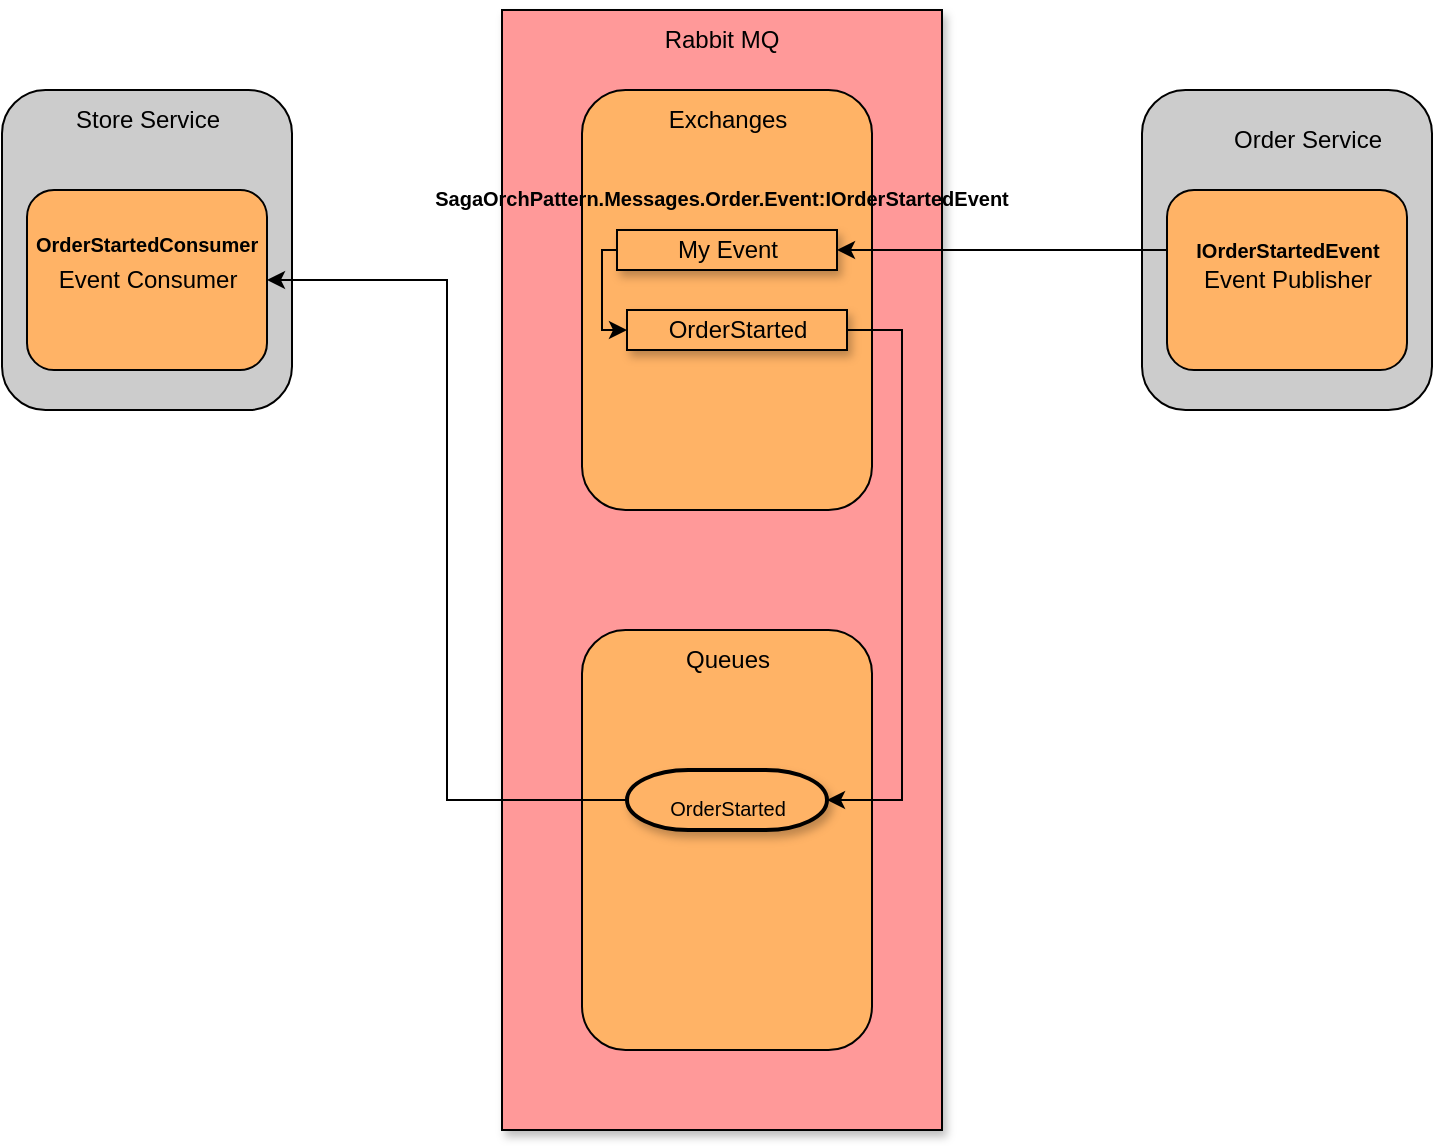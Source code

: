 <mxfile version="16.1.0" type="github" pages="3">
  <diagram id="looHLvmH4of6g9wz6U7v" name="MicroService Communication">
    <mxGraphModel dx="1422" dy="772" grid="1" gridSize="10" guides="1" tooltips="1" connect="1" arrows="1" fold="1" page="1" pageScale="1" pageWidth="850" pageHeight="1100" math="0" shadow="0">
      <root>
        <mxCell id="0" />
        <mxCell id="1" parent="0" />
        <mxCell id="Pk-ALImlogpxim43Prh5-26" value="" style="rounded=0;whiteSpace=wrap;html=1;shadow=1;fontColor=none;fillColor=#FF9999;" parent="1" vertex="1">
          <mxGeometry x="330" y="10" width="220" height="560" as="geometry" />
        </mxCell>
        <mxCell id="Pk-ALImlogpxim43Prh5-1" value="" style="rounded=1;whiteSpace=wrap;html=1;fillColor=#FFB366;" parent="1" vertex="1">
          <mxGeometry x="370" y="320" width="145" height="210" as="geometry" />
        </mxCell>
        <mxCell id="Pk-ALImlogpxim43Prh5-2" value="" style="rounded=1;whiteSpace=wrap;html=1;fillColor=#FFB366;" parent="1" vertex="1">
          <mxGeometry x="370" y="50" width="145" height="210" as="geometry" />
        </mxCell>
        <mxCell id="Pk-ALImlogpxim43Prh5-4" value="" style="rounded=1;whiteSpace=wrap;html=1;fillColor=#CCCCCC;" parent="1" vertex="1">
          <mxGeometry x="80" y="50" width="145" height="160" as="geometry" />
        </mxCell>
        <mxCell id="Pk-ALImlogpxim43Prh5-5" value="Event Consumer" style="rounded=1;whiteSpace=wrap;html=1;fillColor=#FFB366;" parent="1" vertex="1">
          <mxGeometry x="92.5" y="100" width="120" height="90" as="geometry" />
        </mxCell>
        <mxCell id="Pk-ALImlogpxim43Prh5-6" value="Store Service" style="text;html=1;strokeColor=none;fillColor=none;align=center;verticalAlign=middle;whiteSpace=wrap;rounded=0;fontColor=none;" parent="1" vertex="1">
          <mxGeometry x="113.75" y="50" width="77.5" height="30" as="geometry" />
        </mxCell>
        <mxCell id="Pk-ALImlogpxim43Prh5-17" style="edgeStyle=orthogonalEdgeStyle;rounded=0;orthogonalLoop=1;jettySize=auto;html=1;entryX=0;entryY=0.5;entryDx=0;entryDy=0;fontColor=none;exitX=0;exitY=0.5;exitDx=0;exitDy=0;" parent="1" source="Pk-ALImlogpxim43Prh5-7" target="Pk-ALImlogpxim43Prh5-8" edge="1">
          <mxGeometry relative="1" as="geometry">
            <Array as="points">
              <mxPoint x="380" y="130" />
              <mxPoint x="380" y="170" />
            </Array>
          </mxGeometry>
        </mxCell>
        <mxCell id="Pk-ALImlogpxim43Prh5-7" value="My Event" style="rounded=0;whiteSpace=wrap;html=1;fontColor=none;fillColor=#FFB366;shadow=1;" parent="1" vertex="1">
          <mxGeometry x="387.5" y="120" width="110" height="20" as="geometry" />
        </mxCell>
        <mxCell id="Pk-ALImlogpxim43Prh5-19" style="edgeStyle=orthogonalEdgeStyle;rounded=0;orthogonalLoop=1;jettySize=auto;html=1;exitX=1;exitY=0.5;exitDx=0;exitDy=0;entryX=1;entryY=0.5;entryDx=0;entryDy=0;entryPerimeter=0;fontColor=none;" parent="1" source="Pk-ALImlogpxim43Prh5-8" target="Pk-ALImlogpxim43Prh5-13" edge="1">
          <mxGeometry relative="1" as="geometry">
            <Array as="points">
              <mxPoint x="530" y="170" />
              <mxPoint x="530" y="405" />
            </Array>
          </mxGeometry>
        </mxCell>
        <mxCell id="Pk-ALImlogpxim43Prh5-8" value="OrderStarted" style="rounded=0;whiteSpace=wrap;html=1;fontColor=none;fillColor=#FFB366;shadow=1;" parent="1" vertex="1">
          <mxGeometry x="392.5" y="160" width="110" height="20" as="geometry" />
        </mxCell>
        <mxCell id="Pk-ALImlogpxim43Prh5-21" style="edgeStyle=orthogonalEdgeStyle;rounded=0;orthogonalLoop=1;jettySize=auto;html=1;exitX=0;exitY=0.5;exitDx=0;exitDy=0;exitPerimeter=0;entryX=1;entryY=0.5;entryDx=0;entryDy=0;fontColor=none;" parent="1" source="Pk-ALImlogpxim43Prh5-13" target="Pk-ALImlogpxim43Prh5-5" edge="1">
          <mxGeometry relative="1" as="geometry" />
        </mxCell>
        <mxCell id="Pk-ALImlogpxim43Prh5-13" value="&lt;h1&gt;&lt;font style=&quot;font-size: 10px&quot;&gt;&lt;span style=&quot;font-weight: normal&quot;&gt;OrderStarted&lt;/span&gt;&lt;/font&gt;&lt;/h1&gt;" style="strokeWidth=2;html=1;shape=mxgraph.flowchart.terminator;whiteSpace=wrap;shadow=1;fontColor=none;fillColor=#FFB366;" parent="1" vertex="1">
          <mxGeometry x="392.5" y="390" width="100" height="30" as="geometry" />
        </mxCell>
        <mxCell id="Pk-ALImlogpxim43Prh5-14" value="" style="rounded=1;whiteSpace=wrap;html=1;fillColor=#CCCCCC;" parent="1" vertex="1">
          <mxGeometry x="650" y="50" width="145" height="160" as="geometry" />
        </mxCell>
        <mxCell id="Pk-ALImlogpxim43Prh5-18" style="edgeStyle=orthogonalEdgeStyle;rounded=0;orthogonalLoop=1;jettySize=auto;html=1;entryX=1;entryY=0.5;entryDx=0;entryDy=0;fontColor=none;" parent="1" source="Pk-ALImlogpxim43Prh5-15" target="Pk-ALImlogpxim43Prh5-7" edge="1">
          <mxGeometry relative="1" as="geometry">
            <Array as="points">
              <mxPoint x="620" y="130" />
              <mxPoint x="620" y="130" />
            </Array>
          </mxGeometry>
        </mxCell>
        <mxCell id="Pk-ALImlogpxim43Prh5-15" value="Event Publisher" style="rounded=1;whiteSpace=wrap;html=1;fillColor=#FFB366;" parent="1" vertex="1">
          <mxGeometry x="662.5" y="100" width="120" height="90" as="geometry" />
        </mxCell>
        <mxCell id="Pk-ALImlogpxim43Prh5-16" value="Exchanges" style="text;html=1;strokeColor=none;fillColor=none;align=center;verticalAlign=middle;whiteSpace=wrap;rounded=0;fontColor=none;" parent="1" vertex="1">
          <mxGeometry x="403.75" y="50" width="77.5" height="30" as="geometry" />
        </mxCell>
        <mxCell id="Pk-ALImlogpxim43Prh5-22" value="Order Service" style="text;html=1;strokeColor=none;fillColor=none;align=center;verticalAlign=middle;whiteSpace=wrap;rounded=0;fontColor=none;" parent="1" vertex="1">
          <mxGeometry x="693.75" y="60" width="77.5" height="30" as="geometry" />
        </mxCell>
        <mxCell id="Pk-ALImlogpxim43Prh5-23" value="Queues" style="text;html=1;strokeColor=none;fillColor=none;align=center;verticalAlign=middle;whiteSpace=wrap;rounded=0;fontColor=none;" parent="1" vertex="1">
          <mxGeometry x="403.75" y="320" width="77.5" height="30" as="geometry" />
        </mxCell>
        <mxCell id="Pk-ALImlogpxim43Prh5-27" value="Rabbit MQ" style="text;html=1;strokeColor=none;fillColor=none;align=center;verticalAlign=middle;whiteSpace=wrap;rounded=0;fontColor=none;" parent="1" vertex="1">
          <mxGeometry x="401.25" y="10" width="77.5" height="30" as="geometry" />
        </mxCell>
        <mxCell id="9nKDJbgi68WABUrzLCHh-8" value="&lt;h1 style=&quot;font-size: 10px&quot;&gt;&lt;font style=&quot;font-size: 10px&quot;&gt;&lt;b&gt;IOrderStartedEvent&lt;/b&gt;&lt;/font&gt;&lt;/h1&gt;" style="text;html=1;strokeColor=none;fillColor=none;align=center;verticalAlign=middle;whiteSpace=wrap;rounded=0;fontSize=10;" vertex="1" parent="1">
          <mxGeometry x="692.5" y="115" width="60" height="30" as="geometry" />
        </mxCell>
        <mxCell id="9nKDJbgi68WABUrzLCHh-9" value="&lt;h1&gt;&lt;b style=&quot;font-size: 10px&quot;&gt;SagaOrchPattern.Messages.Order.Event:IOrderStartedEvent&lt;/b&gt;&lt;/h1&gt;" style="text;html=1;strokeColor=none;fillColor=none;align=center;verticalAlign=middle;whiteSpace=wrap;rounded=0;fontSize=10;" vertex="1" parent="1">
          <mxGeometry x="410" y="85" width="60" height="30" as="geometry" />
        </mxCell>
        <mxCell id="9nKDJbgi68WABUrzLCHh-16" value="OrderStartedConsumer" style="text;whiteSpace=wrap;html=1;fontSize=10;fontStyle=1" vertex="1" parent="1">
          <mxGeometry x="95" y="115" width="130" height="30" as="geometry" />
        </mxCell>
      </root>
    </mxGraphModel>
  </diagram>
  <diagram id="GOJEXVu1jO0EcAWjzxBs" name="Messages WorkFlow">
    <mxGraphModel dx="2031" dy="1103" grid="1" gridSize="10" guides="1" tooltips="1" connect="1" arrows="1" fold="1" page="1" pageScale="1" pageWidth="850" pageHeight="1100" math="0" shadow="0">
      <root>
        <mxCell id="8gC5ynr38sQaXRPxjPq8-0" />
        <mxCell id="8gC5ynr38sQaXRPxjPq8-1" parent="8gC5ynr38sQaXRPxjPq8-0" />
        <mxCell id="8gC5ynr38sQaXRPxjPq8-3" value="" style="shape=umlLifeline;participant=umlActor;perimeter=lifelinePerimeter;whiteSpace=wrap;html=1;container=1;collapsible=0;recursiveResize=0;verticalAlign=top;spacingTop=36;outlineConnect=0;" vertex="1" parent="8gC5ynr38sQaXRPxjPq8-1">
          <mxGeometry x="50" y="50" width="20" height="600" as="geometry" />
        </mxCell>
        <mxCell id="8gC5ynr38sQaXRPxjPq8-10" value="Order" style="shape=umlLifeline;perimeter=lifelinePerimeter;whiteSpace=wrap;html=1;container=1;collapsible=0;recursiveResize=0;outlineConnect=0;" vertex="1" parent="8gC5ynr38sQaXRPxjPq8-1">
          <mxGeometry x="190" y="50" width="100" height="590" as="geometry" />
        </mxCell>
        <mxCell id="8gC5ynr38sQaXRPxjPq8-15" value="" style="html=1;points=[];perimeter=orthogonalPerimeter;" vertex="1" parent="8gC5ynr38sQaXRPxjPq8-10">
          <mxGeometry x="45" y="90" width="10" height="130" as="geometry" />
        </mxCell>
        <mxCell id="8gC5ynr38sQaXRPxjPq8-16" value="Publish OrderStarted Event" style="html=1;verticalAlign=bottom;endArrow=block;rounded=0;" edge="1" parent="8gC5ynr38sQaXRPxjPq8-10" target="8gC5ynr38sQaXRPxjPq8-11">
          <mxGeometry width="80" relative="1" as="geometry">
            <mxPoint x="55" y="200" as="sourcePoint" />
            <mxPoint x="135" y="200" as="targetPoint" />
          </mxGeometry>
        </mxCell>
        <mxCell id="8gC5ynr38sQaXRPxjPq8-19" value="return" style="html=1;verticalAlign=bottom;endArrow=open;dashed=1;endSize=8;rounded=0;" edge="1" parent="8gC5ynr38sQaXRPxjPq8-10" target="8gC5ynr38sQaXRPxjPq8-3">
          <mxGeometry relative="1" as="geometry">
            <mxPoint x="55" y="220" as="sourcePoint" />
            <mxPoint x="-25" y="220" as="targetPoint" />
          </mxGeometry>
        </mxCell>
        <mxCell id="8gC5ynr38sQaXRPxjPq8-11" value="Message Broker" style="shape=umlLifeline;perimeter=lifelinePerimeter;whiteSpace=wrap;html=1;container=1;collapsible=0;recursiveResize=0;outlineConnect=0;" vertex="1" parent="8gC5ynr38sQaXRPxjPq8-1">
          <mxGeometry x="390" y="50" width="100" height="590" as="geometry" />
        </mxCell>
        <mxCell id="8gC5ynr38sQaXRPxjPq8-17" value="" style="html=1;points=[];perimeter=orthogonalPerimeter;" vertex="1" parent="8gC5ynr38sQaXRPxjPq8-11">
          <mxGeometry x="45" y="200" width="10" height="80" as="geometry" />
        </mxCell>
        <mxCell id="8gC5ynr38sQaXRPxjPq8-18" value="OrderStarted Event Handler" style="html=1;verticalAlign=bottom;endArrow=block;rounded=0;" edge="1" parent="8gC5ynr38sQaXRPxjPq8-11" target="8gC5ynr38sQaXRPxjPq8-12">
          <mxGeometry width="80" relative="1" as="geometry">
            <mxPoint x="45" y="280" as="sourcePoint" />
            <mxPoint x="125" y="280" as="targetPoint" />
          </mxGeometry>
        </mxCell>
        <mxCell id="8gC5ynr38sQaXRPxjPq8-12" value="Cart" style="shape=umlLifeline;perimeter=lifelinePerimeter;whiteSpace=wrap;html=1;container=1;collapsible=0;recursiveResize=0;outlineConnect=0;" vertex="1" parent="8gC5ynr38sQaXRPxjPq8-1">
          <mxGeometry x="600" y="50" width="100" height="590" as="geometry" />
        </mxCell>
        <mxCell id="8gC5ynr38sQaXRPxjPq8-20" value="" style="html=1;points=[];perimeter=orthogonalPerimeter;" vertex="1" parent="8gC5ynr38sQaXRPxjPq8-12">
          <mxGeometry x="45" y="280" width="10" height="80" as="geometry" />
        </mxCell>
        <mxCell id="8gC5ynr38sQaXRPxjPq8-14" value="Place an order" style="html=1;verticalAlign=bottom;endArrow=block;rounded=0;" edge="1" parent="8gC5ynr38sQaXRPxjPq8-1" source="8gC5ynr38sQaXRPxjPq8-3" target="8gC5ynr38sQaXRPxjPq8-10">
          <mxGeometry width="80" relative="1" as="geometry">
            <mxPoint x="110" y="190" as="sourcePoint" />
            <mxPoint x="190" y="190" as="targetPoint" />
            <Array as="points">
              <mxPoint x="190" y="140" />
            </Array>
          </mxGeometry>
        </mxCell>
      </root>
    </mxGraphModel>
  </diagram>
  <diagram id="BW026bvv_9iXwt7VmEVy" name="Messaging Way">
    <mxGraphModel dx="1422" dy="772" grid="1" gridSize="10" guides="1" tooltips="1" connect="1" arrows="1" fold="1" page="1" pageScale="1" pageWidth="850" pageHeight="1100" math="0" shadow="0">
      <root>
        <mxCell id="6dB93HfwqEA7H5SlB57D-0" />
        <mxCell id="6dB93HfwqEA7H5SlB57D-1" parent="6dB93HfwqEA7H5SlB57D-0" />
        <mxCell id="UoK_0LHCd5a8KE9CfgS--16" value="" style="rounded=1;whiteSpace=wrap;html=1;fontSize=10;" vertex="1" parent="6dB93HfwqEA7H5SlB57D-1">
          <mxGeometry x="480" y="90" width="350" height="500" as="geometry" />
        </mxCell>
        <mxCell id="UoK_0LHCd5a8KE9CfgS--42" value="" style="rounded=0;whiteSpace=wrap;html=1;fontSize=10;fillColor=#CCCCFF;" vertex="1" parent="6dB93HfwqEA7H5SlB57D-1">
          <mxGeometry x="492" y="158.25" width="128" height="381.75" as="geometry" />
        </mxCell>
        <mxCell id="6dB93HfwqEA7H5SlB57D-2" value="" style="rounded=1;whiteSpace=wrap;html=1;fillColor=#CCCCCC;" vertex="1" parent="6dB93HfwqEA7H5SlB57D-1">
          <mxGeometry x="660" y="130" width="145" height="160" as="geometry" />
        </mxCell>
        <mxCell id="UoK_0LHCd5a8KE9CfgS--4" style="edgeStyle=orthogonalEdgeStyle;rounded=0;orthogonalLoop=1;jettySize=auto;html=1;exitX=0;exitY=0.5;exitDx=0;exitDy=0;entryX=1;entryY=0.75;entryDx=0;entryDy=0;fontSize=10;" edge="1" parent="6dB93HfwqEA7H5SlB57D-1" source="6dB93HfwqEA7H5SlB57D-3" target="UoK_0LHCd5a8KE9CfgS--0">
          <mxGeometry relative="1" as="geometry" />
        </mxCell>
        <mxCell id="6dB93HfwqEA7H5SlB57D-3" value="Event Publisher" style="rounded=1;whiteSpace=wrap;html=1;fillColor=#FFB366;" vertex="1" parent="6dB93HfwqEA7H5SlB57D-1">
          <mxGeometry x="672.5" y="180" width="120" height="90" as="geometry" />
        </mxCell>
        <mxCell id="6dB93HfwqEA7H5SlB57D-4" value="Order Service" style="text;html=1;strokeColor=none;fillColor=none;align=center;verticalAlign=middle;whiteSpace=wrap;rounded=0;fontColor=none;" vertex="1" parent="6dB93HfwqEA7H5SlB57D-1">
          <mxGeometry x="693.75" y="140" width="77.5" height="30" as="geometry" />
        </mxCell>
        <mxCell id="H1FoT2ikICuvgEepx1w1-0" value="" style="rounded=1;whiteSpace=wrap;html=1;fillColor=#CCCCCC;" vertex="1" parent="6dB93HfwqEA7H5SlB57D-1">
          <mxGeometry x="670" y="390" width="145" height="160" as="geometry" />
        </mxCell>
        <mxCell id="H1FoT2ikICuvgEepx1w1-1" value="Event Consumer" style="rounded=1;whiteSpace=wrap;html=1;fillColor=#FFB366;" vertex="1" parent="6dB93HfwqEA7H5SlB57D-1">
          <mxGeometry x="682.5" y="440" width="120" height="90" as="geometry" />
        </mxCell>
        <mxCell id="H1FoT2ikICuvgEepx1w1-2" value="Store Service" style="text;html=1;strokeColor=none;fillColor=none;align=center;verticalAlign=middle;whiteSpace=wrap;rounded=0;fontColor=none;" vertex="1" parent="6dB93HfwqEA7H5SlB57D-1">
          <mxGeometry x="703.75" y="390" width="77.5" height="30" as="geometry" />
        </mxCell>
        <mxCell id="UoK_0LHCd5a8KE9CfgS--19" style="edgeStyle=orthogonalEdgeStyle;rounded=0;orthogonalLoop=1;jettySize=auto;html=1;exitX=0.5;exitY=1;exitDx=0;exitDy=0;fontSize=10;" edge="1" parent="6dB93HfwqEA7H5SlB57D-1" source="UoK_0LHCd5a8KE9CfgS--0" target="UoK_0LHCd5a8KE9CfgS--9">
          <mxGeometry relative="1" as="geometry" />
        </mxCell>
        <mxCell id="UoK_0LHCd5a8KE9CfgS--0" value="Exchange" style="rounded=0;whiteSpace=wrap;html=1;fontColor=none;fillColor=#FFB366;shadow=1;" vertex="1" parent="6dB93HfwqEA7H5SlB57D-1">
          <mxGeometry x="497" y="210" width="110" height="20" as="geometry" />
        </mxCell>
        <mxCell id="UoK_0LHCd5a8KE9CfgS--2" value="" style="html=1;verticalLabelPosition=bottom;align=center;labelBackgroundColor=#ffffff;verticalAlign=top;strokeWidth=2;strokeColor=#0080F0;shadow=0;dashed=0;shape=mxgraph.ios7.icons.mail;fontSize=10;" vertex="1" parent="6dB93HfwqEA7H5SlB57D-1">
          <mxGeometry x="625" y="201.75" width="30" height="16.5" as="geometry" />
        </mxCell>
        <mxCell id="UoK_0LHCd5a8KE9CfgS--5" value="" style="sketch=0;pointerEvents=1;shadow=0;dashed=0;html=1;strokeColor=none;fillColor=#505050;labelPosition=center;verticalLabelPosition=bottom;verticalAlign=top;outlineConnect=0;align=center;shape=mxgraph.office.communications.personal_archive_mailbox;fontSize=10;" vertex="1" parent="6dB93HfwqEA7H5SlB57D-1">
          <mxGeometry x="522.5" y="450" width="59" height="58" as="geometry" />
        </mxCell>
        <mxCell id="UoK_0LHCd5a8KE9CfgS--17" style="edgeStyle=orthogonalEdgeStyle;rounded=0;orthogonalLoop=1;jettySize=auto;html=1;exitX=1;exitY=0.75;exitDx=0;exitDy=0;fontSize=10;" edge="1" parent="6dB93HfwqEA7H5SlB57D-1" source="UoK_0LHCd5a8KE9CfgS--6" target="H1FoT2ikICuvgEepx1w1-1">
          <mxGeometry relative="1" as="geometry" />
        </mxCell>
        <mxCell id="UoK_0LHCd5a8KE9CfgS--6" value="Queue" style="rounded=0;whiteSpace=wrap;html=1;fontColor=none;fillColor=#FFB366;shadow=1;" vertex="1" parent="6dB93HfwqEA7H5SlB57D-1">
          <mxGeometry x="497" y="508" width="110" height="20" as="geometry" />
        </mxCell>
        <mxCell id="UoK_0LHCd5a8KE9CfgS--15" style="edgeStyle=orthogonalEdgeStyle;rounded=0;orthogonalLoop=1;jettySize=auto;html=1;exitX=0.5;exitY=1;exitDx=0;exitDy=0;fontSize=10;" edge="1" parent="6dB93HfwqEA7H5SlB57D-1" source="UoK_0LHCd5a8KE9CfgS--9" target="UoK_0LHCd5a8KE9CfgS--5">
          <mxGeometry relative="1" as="geometry" />
        </mxCell>
        <mxCell id="UoK_0LHCd5a8KE9CfgS--9" value="Exchange" style="rounded=0;whiteSpace=wrap;html=1;fontColor=none;fillColor=#FFB366;shadow=1;" vertex="1" parent="6dB93HfwqEA7H5SlB57D-1">
          <mxGeometry x="497" y="400" width="110" height="20" as="geometry" />
        </mxCell>
        <mxCell id="UoK_0LHCd5a8KE9CfgS--20" value="" style="rounded=1;whiteSpace=wrap;html=1;fontSize=10;" vertex="1" parent="6dB93HfwqEA7H5SlB57D-1">
          <mxGeometry x="40" y="90" width="350" height="500" as="geometry" />
        </mxCell>
        <mxCell id="UoK_0LHCd5a8KE9CfgS--21" value="" style="rounded=1;whiteSpace=wrap;html=1;fillColor=#CCCCCC;" vertex="1" parent="6dB93HfwqEA7H5SlB57D-1">
          <mxGeometry x="220" y="130" width="145" height="160" as="geometry" />
        </mxCell>
        <mxCell id="UoK_0LHCd5a8KE9CfgS--41" value="" style="rounded=0;whiteSpace=wrap;html=1;fontSize=10;fillColor=#CCCCFF;" vertex="1" parent="6dB93HfwqEA7H5SlB57D-1">
          <mxGeometry x="52" y="158.25" width="128" height="381.75" as="geometry" />
        </mxCell>
        <mxCell id="UoK_0LHCd5a8KE9CfgS--22" style="edgeStyle=orthogonalEdgeStyle;rounded=0;orthogonalLoop=1;jettySize=auto;html=1;exitX=0;exitY=0.5;exitDx=0;exitDy=0;entryX=1;entryY=0.75;entryDx=0;entryDy=0;fontSize=10;" edge="1" parent="6dB93HfwqEA7H5SlB57D-1" source="UoK_0LHCd5a8KE9CfgS--23" target="UoK_0LHCd5a8KE9CfgS--29">
          <mxGeometry relative="1" as="geometry" />
        </mxCell>
        <mxCell id="UoK_0LHCd5a8KE9CfgS--23" value="Event Publisher" style="rounded=1;whiteSpace=wrap;html=1;fillColor=#FFB366;" vertex="1" parent="6dB93HfwqEA7H5SlB57D-1">
          <mxGeometry x="232.5" y="180" width="120" height="90" as="geometry" />
        </mxCell>
        <mxCell id="UoK_0LHCd5a8KE9CfgS--24" value="Order Service" style="text;html=1;strokeColor=none;fillColor=none;align=center;verticalAlign=middle;whiteSpace=wrap;rounded=0;fontColor=none;" vertex="1" parent="6dB93HfwqEA7H5SlB57D-1">
          <mxGeometry x="253.75" y="140" width="77.5" height="30" as="geometry" />
        </mxCell>
        <mxCell id="UoK_0LHCd5a8KE9CfgS--25" value="" style="rounded=1;whiteSpace=wrap;html=1;fillColor=#CCCCCC;" vertex="1" parent="6dB93HfwqEA7H5SlB57D-1">
          <mxGeometry x="230" y="390" width="145" height="160" as="geometry" />
        </mxCell>
        <mxCell id="UoK_0LHCd5a8KE9CfgS--26" value="Event Consumer" style="rounded=1;whiteSpace=wrap;html=1;fillColor=#FFB366;" vertex="1" parent="6dB93HfwqEA7H5SlB57D-1">
          <mxGeometry x="242.5" y="440" width="120" height="90" as="geometry" />
        </mxCell>
        <mxCell id="UoK_0LHCd5a8KE9CfgS--27" value="Store Service" style="text;html=1;strokeColor=none;fillColor=none;align=center;verticalAlign=middle;whiteSpace=wrap;rounded=0;fontColor=none;" vertex="1" parent="6dB93HfwqEA7H5SlB57D-1">
          <mxGeometry x="263.75" y="390" width="77.5" height="30" as="geometry" />
        </mxCell>
        <mxCell id="UoK_0LHCd5a8KE9CfgS--38" style="edgeStyle=orthogonalEdgeStyle;rounded=0;orthogonalLoop=1;jettySize=auto;html=1;exitX=0.5;exitY=1;exitDx=0;exitDy=0;fontSize=10;" edge="1" parent="6dB93HfwqEA7H5SlB57D-1" source="UoK_0LHCd5a8KE9CfgS--29" target="UoK_0LHCd5a8KE9CfgS--31">
          <mxGeometry relative="1" as="geometry" />
        </mxCell>
        <mxCell id="UoK_0LHCd5a8KE9CfgS--29" value="Exchange" style="rounded=0;whiteSpace=wrap;html=1;fontColor=none;fillColor=#FFB366;shadow=1;" vertex="1" parent="6dB93HfwqEA7H5SlB57D-1">
          <mxGeometry x="57" y="210" width="110" height="20" as="geometry" />
        </mxCell>
        <mxCell id="UoK_0LHCd5a8KE9CfgS--30" value="" style="html=1;verticalLabelPosition=bottom;align=center;labelBackgroundColor=#ffffff;verticalAlign=top;strokeWidth=2;strokeColor=#0080F0;shadow=0;dashed=0;shape=mxgraph.ios7.icons.mail;fontSize=10;" vertex="1" parent="6dB93HfwqEA7H5SlB57D-1">
          <mxGeometry x="187" y="201.75" width="30" height="16.5" as="geometry" />
        </mxCell>
        <mxCell id="UoK_0LHCd5a8KE9CfgS--31" value="" style="sketch=0;pointerEvents=1;shadow=0;dashed=0;html=1;strokeColor=none;fillColor=#505050;labelPosition=center;verticalLabelPosition=bottom;verticalAlign=top;outlineConnect=0;align=center;shape=mxgraph.office.communications.personal_archive_mailbox;fontSize=10;" vertex="1" parent="6dB93HfwqEA7H5SlB57D-1">
          <mxGeometry x="82.5" y="450" width="59" height="58" as="geometry" />
        </mxCell>
        <mxCell id="UoK_0LHCd5a8KE9CfgS--32" style="edgeStyle=orthogonalEdgeStyle;rounded=0;orthogonalLoop=1;jettySize=auto;html=1;exitX=1;exitY=0.75;exitDx=0;exitDy=0;fontSize=10;" edge="1" parent="6dB93HfwqEA7H5SlB57D-1" source="UoK_0LHCd5a8KE9CfgS--33" target="UoK_0LHCd5a8KE9CfgS--26">
          <mxGeometry relative="1" as="geometry" />
        </mxCell>
        <mxCell id="UoK_0LHCd5a8KE9CfgS--33" value="Queue" style="rounded=0;whiteSpace=wrap;html=1;fontColor=none;fillColor=#FFB366;shadow=1;" vertex="1" parent="6dB93HfwqEA7H5SlB57D-1">
          <mxGeometry x="57" y="508" width="110" height="20" as="geometry" />
        </mxCell>
        <mxCell id="UoK_0LHCd5a8KE9CfgS--36" value="" style="html=1;verticalLabelPosition=bottom;align=center;labelBackgroundColor=#ffffff;verticalAlign=top;strokeWidth=2;strokeColor=#0080F0;shadow=0;dashed=0;shape=mxgraph.ios7.icons.mail;fontSize=10;" vertex="1" parent="6dB93HfwqEA7H5SlB57D-1">
          <mxGeometry x="510" y="290" width="30" height="16.5" as="geometry" />
        </mxCell>
        <mxCell id="UoK_0LHCd5a8KE9CfgS--37" value="" style="html=1;verticalLabelPosition=bottom;align=center;labelBackgroundColor=#ffffff;verticalAlign=top;strokeWidth=2;strokeColor=#0080F0;shadow=0;dashed=0;shape=mxgraph.ios7.icons.mail;fontSize=10;" vertex="1" parent="6dB93HfwqEA7H5SlB57D-1">
          <mxGeometry x="70" y="306.5" width="30" height="16.5" as="geometry" />
        </mxCell>
        <mxCell id="UoK_0LHCd5a8KE9CfgS--39" value="First Case" style="text;html=1;align=center;verticalAlign=middle;resizable=0;points=[];autosize=1;strokeColor=none;fillColor=none;fontSize=10;" vertex="1" parent="6dB93HfwqEA7H5SlB57D-1">
          <mxGeometry x="160" y="100" width="60" height="20" as="geometry" />
        </mxCell>
        <mxCell id="UoK_0LHCd5a8KE9CfgS--40" value="Second Case" style="text;html=1;align=center;verticalAlign=middle;resizable=0;points=[];autosize=1;strokeColor=none;fillColor=none;fontSize=10;" vertex="1" parent="6dB93HfwqEA7H5SlB57D-1">
          <mxGeometry x="615" y="100" width="80" height="20" as="geometry" />
        </mxCell>
        <mxCell id="UoK_0LHCd5a8KE9CfgS--43" value="RabbitMq" style="text;html=1;align=center;verticalAlign=middle;resizable=0;points=[];autosize=1;strokeColor=none;fillColor=none;fontSize=10;" vertex="1" parent="6dB93HfwqEA7H5SlB57D-1">
          <mxGeometry x="521.5" y="160" width="60" height="20" as="geometry" />
        </mxCell>
        <mxCell id="UoK_0LHCd5a8KE9CfgS--44" value="RabbitMq" style="text;html=1;align=center;verticalAlign=middle;resizable=0;points=[];autosize=1;strokeColor=none;fillColor=none;fontSize=10;" vertex="1" parent="6dB93HfwqEA7H5SlB57D-1">
          <mxGeometry x="81.5" y="160" width="60" height="20" as="geometry" />
        </mxCell>
      </root>
    </mxGraphModel>
  </diagram>
</mxfile>
